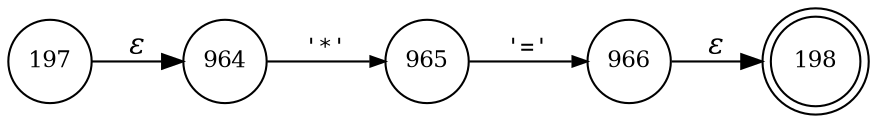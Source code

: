 digraph ATN {
rankdir=LR;
s198[fontsize=11, label="198", shape=doublecircle, fixedsize=true, width=.6];
s964[fontsize=11,label="964", shape=circle, fixedsize=true, width=.55, peripheries=1];
s197[fontsize=11,label="197", shape=circle, fixedsize=true, width=.55, peripheries=1];
s965[fontsize=11,label="965", shape=circle, fixedsize=true, width=.55, peripheries=1];
s966[fontsize=11,label="966", shape=circle, fixedsize=true, width=.55, peripheries=1];
s197 -> s964 [fontname="Times-Italic", label="&epsilon;"];
s964 -> s965 [fontsize=11, fontname="Courier", arrowsize=.7, label = "'*'", arrowhead = normal];
s965 -> s966 [fontsize=11, fontname="Courier", arrowsize=.7, label = "'='", arrowhead = normal];
s966 -> s198 [fontname="Times-Italic", label="&epsilon;"];
}